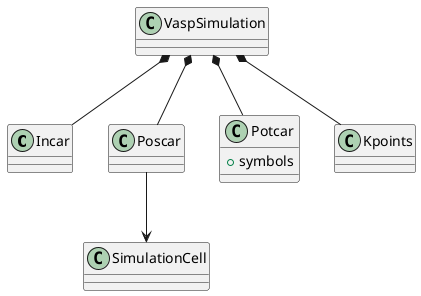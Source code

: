 @startuml

class Incar
class Poscar
class Potcar{
    + symbols
}
class Kpoints

VaspSimulation *-- Incar
VaspSimulation *-- Poscar
VaspSimulation *-- Potcar
VaspSimulation *-- Kpoints

Poscar --> SimulationCell

@enduml

@startuml Potcar:write
start
if (xc_type == LDA) then (yes)
    :xc_type_path = get_lda_path_dir();
elseif (xc_type == GGA) then (yes)
    :xc_type_path = get_gga_path_dir();
else
    end
endif
:get_symbols;
while (:symbols in) is (yes)
        :get_potcar;
        :append_potcar;
endwhile
-> no;

stop
@enduml